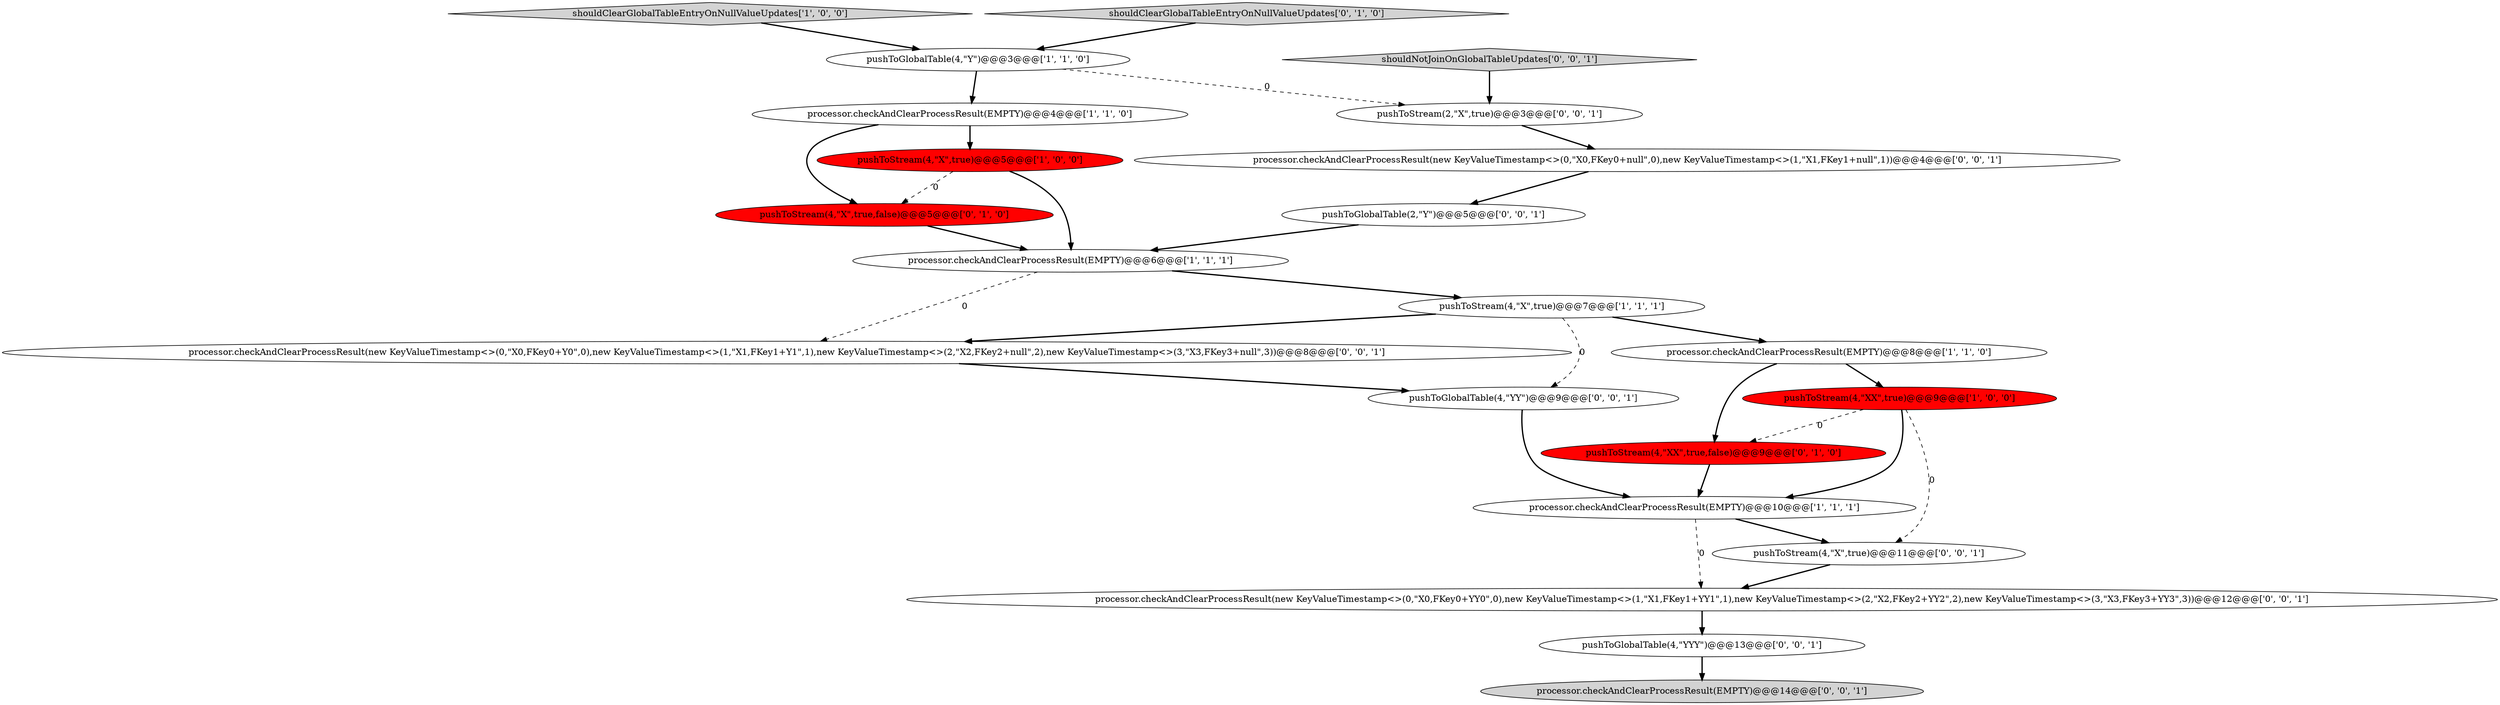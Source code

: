digraph {
0 [style = filled, label = "shouldClearGlobalTableEntryOnNullValueUpdates['1', '0', '0']", fillcolor = lightgray, shape = diamond image = "AAA0AAABBB1BBB"];
11 [style = filled, label = "pushToStream(4,\"X\",true,false)@@@5@@@['0', '1', '0']", fillcolor = red, shape = ellipse image = "AAA1AAABBB2BBB"];
19 [style = filled, label = "processor.checkAndClearProcessResult(new KeyValueTimestamp<>(0,\"X0,FKey0+YY0\",0),new KeyValueTimestamp<>(1,\"X1,FKey1+YY1\",1),new KeyValueTimestamp<>(2,\"X2,FKey2+YY2\",2),new KeyValueTimestamp<>(3,\"X3,FKey3+YY3\",3))@@@12@@@['0', '0', '1']", fillcolor = white, shape = ellipse image = "AAA0AAABBB3BBB"];
14 [style = filled, label = "processor.checkAndClearProcessResult(EMPTY)@@@14@@@['0', '0', '1']", fillcolor = lightgray, shape = ellipse image = "AAA0AAABBB3BBB"];
13 [style = filled, label = "pushToGlobalTable(4,\"YY\")@@@9@@@['0', '0', '1']", fillcolor = white, shape = ellipse image = "AAA0AAABBB3BBB"];
2 [style = filled, label = "pushToStream(4,\"X\",true)@@@5@@@['1', '0', '0']", fillcolor = red, shape = ellipse image = "AAA1AAABBB1BBB"];
1 [style = filled, label = "processor.checkAndClearProcessResult(EMPTY)@@@8@@@['1', '1', '0']", fillcolor = white, shape = ellipse image = "AAA0AAABBB1BBB"];
6 [style = filled, label = "processor.checkAndClearProcessResult(EMPTY)@@@10@@@['1', '1', '1']", fillcolor = white, shape = ellipse image = "AAA0AAABBB1BBB"];
21 [style = filled, label = "shouldNotJoinOnGlobalTableUpdates['0', '0', '1']", fillcolor = lightgray, shape = diamond image = "AAA0AAABBB3BBB"];
17 [style = filled, label = "pushToStream(4,\"X\",true)@@@11@@@['0', '0', '1']", fillcolor = white, shape = ellipse image = "AAA0AAABBB3BBB"];
5 [style = filled, label = "processor.checkAndClearProcessResult(EMPTY)@@@6@@@['1', '1', '1']", fillcolor = white, shape = ellipse image = "AAA0AAABBB1BBB"];
20 [style = filled, label = "processor.checkAndClearProcessResult(new KeyValueTimestamp<>(0,\"X0,FKey0+null\",0),new KeyValueTimestamp<>(1,\"X1,FKey1+null\",1))@@@4@@@['0', '0', '1']", fillcolor = white, shape = ellipse image = "AAA0AAABBB3BBB"];
3 [style = filled, label = "pushToGlobalTable(4,\"Y\")@@@3@@@['1', '1', '0']", fillcolor = white, shape = ellipse image = "AAA0AAABBB1BBB"];
9 [style = filled, label = "pushToStream(4,\"XX\",true,false)@@@9@@@['0', '1', '0']", fillcolor = red, shape = ellipse image = "AAA1AAABBB2BBB"];
7 [style = filled, label = "pushToStream(4,\"XX\",true)@@@9@@@['1', '0', '0']", fillcolor = red, shape = ellipse image = "AAA1AAABBB1BBB"];
16 [style = filled, label = "pushToGlobalTable(2,\"Y\")@@@5@@@['0', '0', '1']", fillcolor = white, shape = ellipse image = "AAA0AAABBB3BBB"];
15 [style = filled, label = "processor.checkAndClearProcessResult(new KeyValueTimestamp<>(0,\"X0,FKey0+Y0\",0),new KeyValueTimestamp<>(1,\"X1,FKey1+Y1\",1),new KeyValueTimestamp<>(2,\"X2,FKey2+null\",2),new KeyValueTimestamp<>(3,\"X3,FKey3+null\",3))@@@8@@@['0', '0', '1']", fillcolor = white, shape = ellipse image = "AAA0AAABBB3BBB"];
8 [style = filled, label = "pushToStream(4,\"X\",true)@@@7@@@['1', '1', '1']", fillcolor = white, shape = ellipse image = "AAA0AAABBB1BBB"];
10 [style = filled, label = "shouldClearGlobalTableEntryOnNullValueUpdates['0', '1', '0']", fillcolor = lightgray, shape = diamond image = "AAA0AAABBB2BBB"];
4 [style = filled, label = "processor.checkAndClearProcessResult(EMPTY)@@@4@@@['1', '1', '0']", fillcolor = white, shape = ellipse image = "AAA0AAABBB1BBB"];
12 [style = filled, label = "pushToStream(2,\"X\",true)@@@3@@@['0', '0', '1']", fillcolor = white, shape = ellipse image = "AAA0AAABBB3BBB"];
18 [style = filled, label = "pushToGlobalTable(4,\"YYY\")@@@13@@@['0', '0', '1']", fillcolor = white, shape = ellipse image = "AAA0AAABBB3BBB"];
0->3 [style = bold, label=""];
6->17 [style = bold, label=""];
5->8 [style = bold, label=""];
15->13 [style = bold, label=""];
19->18 [style = bold, label=""];
8->15 [style = bold, label=""];
7->17 [style = dashed, label="0"];
12->20 [style = bold, label=""];
10->3 [style = bold, label=""];
4->2 [style = bold, label=""];
3->4 [style = bold, label=""];
1->7 [style = bold, label=""];
17->19 [style = bold, label=""];
1->9 [style = bold, label=""];
9->6 [style = bold, label=""];
8->13 [style = dashed, label="0"];
21->12 [style = bold, label=""];
8->1 [style = bold, label=""];
11->5 [style = bold, label=""];
20->16 [style = bold, label=""];
3->12 [style = dashed, label="0"];
7->9 [style = dashed, label="0"];
7->6 [style = bold, label=""];
6->19 [style = dashed, label="0"];
16->5 [style = bold, label=""];
2->11 [style = dashed, label="0"];
13->6 [style = bold, label=""];
4->11 [style = bold, label=""];
5->15 [style = dashed, label="0"];
18->14 [style = bold, label=""];
2->5 [style = bold, label=""];
}
